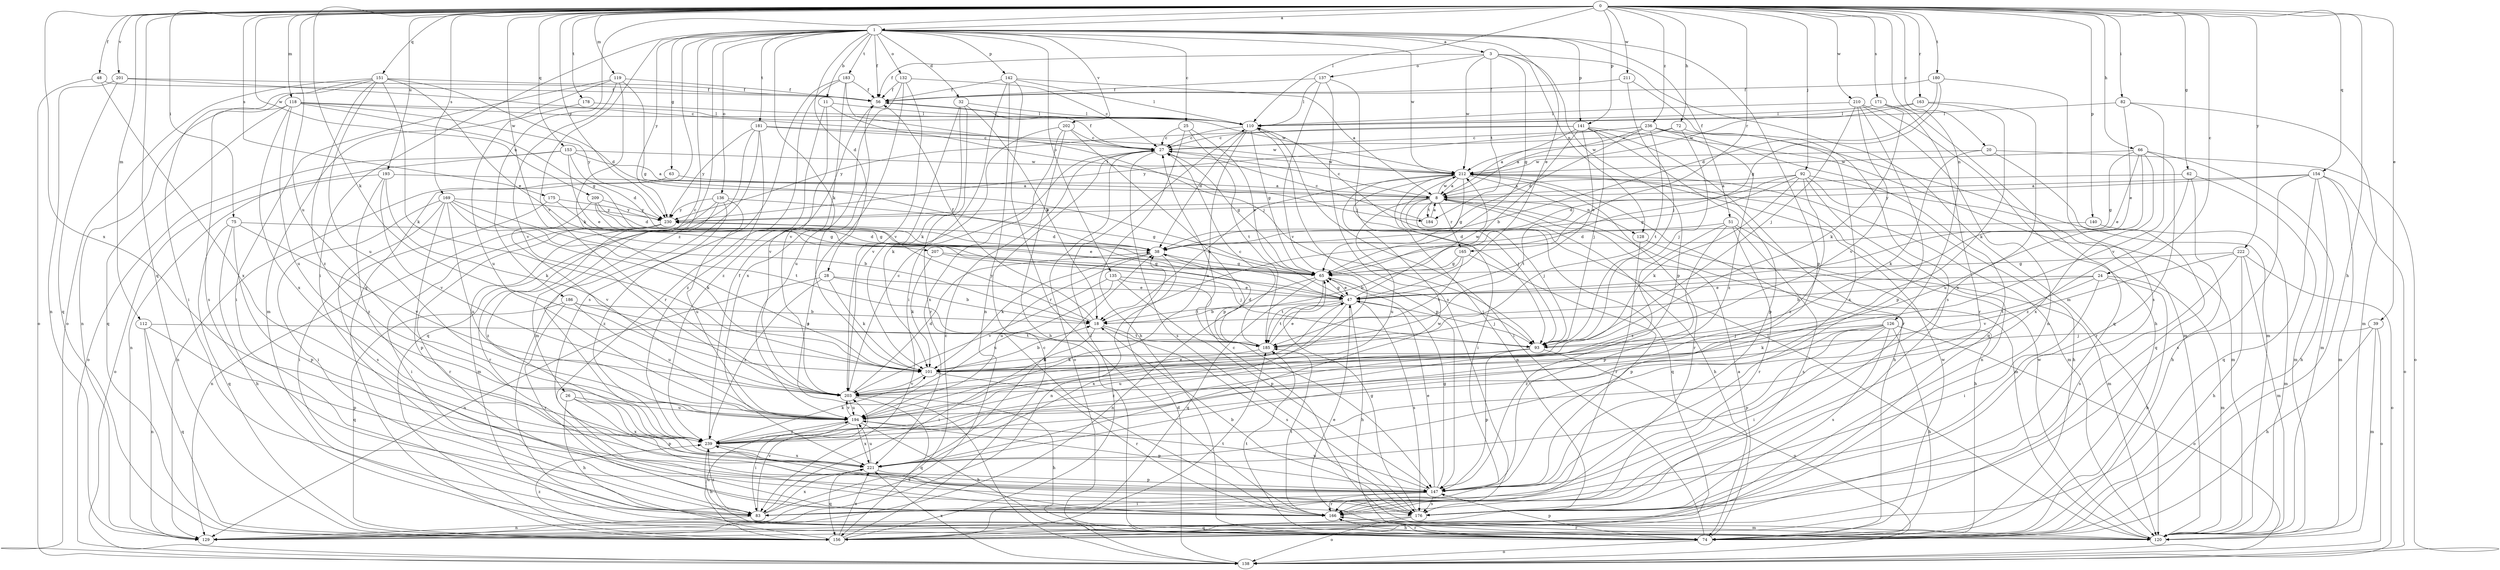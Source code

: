 strict digraph  {
0;
1;
3;
8;
11;
18;
20;
24;
25;
26;
27;
28;
32;
38;
39;
47;
48;
51;
56;
62;
63;
65;
66;
72;
74;
75;
82;
83;
92;
93;
101;
110;
112;
118;
119;
120;
126;
128;
129;
132;
135;
136;
137;
138;
140;
141;
142;
147;
151;
153;
154;
156;
163;
165;
166;
169;
171;
175;
176;
178;
180;
181;
183;
184;
185;
186;
193;
194;
201;
202;
203;
207;
209;
210;
211;
212;
221;
222;
230;
236;
239;
0 -> 1  [label=a];
0 -> 20  [label=c];
0 -> 24  [label=c];
0 -> 39  [label=e];
0 -> 48  [label=f];
0 -> 62  [label=g];
0 -> 66  [label=h];
0 -> 72  [label=h];
0 -> 74  [label=h];
0 -> 75  [label=i];
0 -> 82  [label=i];
0 -> 92  [label=j];
0 -> 101  [label=k];
0 -> 110  [label=l];
0 -> 112  [label=m];
0 -> 118  [label=m];
0 -> 119  [label=m];
0 -> 126  [label=n];
0 -> 140  [label=p];
0 -> 141  [label=p];
0 -> 151  [label=q];
0 -> 153  [label=q];
0 -> 154  [label=q];
0 -> 156  [label=q];
0 -> 163  [label=r];
0 -> 165  [label=r];
0 -> 169  [label=s];
0 -> 171  [label=s];
0 -> 175  [label=s];
0 -> 178  [label=t];
0 -> 180  [label=t];
0 -> 186  [label=u];
0 -> 193  [label=u];
0 -> 194  [label=u];
0 -> 201  [label=v];
0 -> 207  [label=w];
0 -> 209  [label=w];
0 -> 210  [label=w];
0 -> 211  [label=w];
0 -> 221  [label=x];
0 -> 222  [label=y];
0 -> 230  [label=y];
0 -> 236  [label=z];
1 -> 3  [label=a];
1 -> 11  [label=b];
1 -> 25  [label=c];
1 -> 26  [label=c];
1 -> 28  [label=d];
1 -> 32  [label=d];
1 -> 47  [label=e];
1 -> 51  [label=f];
1 -> 56  [label=f];
1 -> 63  [label=g];
1 -> 83  [label=i];
1 -> 101  [label=k];
1 -> 132  [label=o];
1 -> 135  [label=o];
1 -> 136  [label=o];
1 -> 141  [label=p];
1 -> 142  [label=p];
1 -> 147  [label=p];
1 -> 156  [label=q];
1 -> 181  [label=t];
1 -> 183  [label=t];
1 -> 202  [label=v];
1 -> 203  [label=v];
1 -> 212  [label=w];
1 -> 230  [label=y];
1 -> 239  [label=z];
3 -> 56  [label=f];
3 -> 65  [label=g];
3 -> 120  [label=m];
3 -> 128  [label=n];
3 -> 137  [label=o];
3 -> 147  [label=p];
3 -> 184  [label=t];
3 -> 212  [label=w];
8 -> 27  [label=c];
8 -> 74  [label=h];
8 -> 93  [label=j];
8 -> 120  [label=m];
8 -> 128  [label=n];
8 -> 156  [label=q];
8 -> 165  [label=r];
8 -> 184  [label=t];
8 -> 194  [label=u];
8 -> 212  [label=w];
8 -> 230  [label=y];
11 -> 110  [label=l];
11 -> 184  [label=t];
11 -> 203  [label=v];
11 -> 239  [label=z];
18 -> 56  [label=f];
18 -> 83  [label=i];
18 -> 176  [label=s];
18 -> 185  [label=t];
18 -> 230  [label=y];
20 -> 101  [label=k];
20 -> 138  [label=o];
20 -> 156  [label=q];
20 -> 212  [label=w];
24 -> 18  [label=b];
24 -> 47  [label=e];
24 -> 74  [label=h];
24 -> 83  [label=i];
24 -> 120  [label=m];
24 -> 185  [label=t];
25 -> 27  [label=c];
25 -> 47  [label=e];
25 -> 74  [label=h];
25 -> 185  [label=t];
26 -> 74  [label=h];
26 -> 147  [label=p];
26 -> 194  [label=u];
26 -> 221  [label=x];
27 -> 56  [label=f];
27 -> 65  [label=g];
27 -> 138  [label=o];
27 -> 176  [label=s];
27 -> 212  [label=w];
28 -> 18  [label=b];
28 -> 47  [label=e];
28 -> 101  [label=k];
28 -> 129  [label=n];
28 -> 239  [label=z];
32 -> 18  [label=b];
32 -> 101  [label=k];
32 -> 110  [label=l];
32 -> 166  [label=r];
32 -> 203  [label=v];
38 -> 65  [label=g];
38 -> 101  [label=k];
38 -> 129  [label=n];
38 -> 194  [label=u];
39 -> 74  [label=h];
39 -> 93  [label=j];
39 -> 120  [label=m];
39 -> 138  [label=o];
47 -> 18  [label=b];
47 -> 65  [label=g];
47 -> 74  [label=h];
47 -> 93  [label=j];
47 -> 176  [label=s];
47 -> 185  [label=t];
47 -> 212  [label=w];
47 -> 221  [label=x];
48 -> 56  [label=f];
48 -> 138  [label=o];
48 -> 221  [label=x];
51 -> 38  [label=d];
51 -> 120  [label=m];
51 -> 147  [label=p];
51 -> 166  [label=r];
51 -> 176  [label=s];
51 -> 239  [label=z];
56 -> 110  [label=l];
56 -> 194  [label=u];
62 -> 8  [label=a];
62 -> 74  [label=h];
62 -> 120  [label=m];
62 -> 239  [label=z];
63 -> 8  [label=a];
63 -> 129  [label=n];
65 -> 47  [label=e];
65 -> 93  [label=j];
65 -> 129  [label=n];
65 -> 156  [label=q];
65 -> 185  [label=t];
66 -> 47  [label=e];
66 -> 65  [label=g];
66 -> 120  [label=m];
66 -> 166  [label=r];
66 -> 194  [label=u];
66 -> 212  [label=w];
66 -> 221  [label=x];
72 -> 27  [label=c];
72 -> 93  [label=j];
72 -> 212  [label=w];
72 -> 221  [label=x];
74 -> 8  [label=a];
74 -> 47  [label=e];
74 -> 110  [label=l];
74 -> 138  [label=o];
74 -> 147  [label=p];
74 -> 166  [label=r];
74 -> 185  [label=t];
74 -> 212  [label=w];
75 -> 38  [label=d];
75 -> 74  [label=h];
75 -> 147  [label=p];
75 -> 156  [label=q];
75 -> 203  [label=v];
82 -> 47  [label=e];
82 -> 110  [label=l];
82 -> 120  [label=m];
82 -> 203  [label=v];
83 -> 27  [label=c];
83 -> 129  [label=n];
83 -> 203  [label=v];
83 -> 221  [label=x];
83 -> 239  [label=z];
92 -> 8  [label=a];
92 -> 38  [label=d];
92 -> 65  [label=g];
92 -> 74  [label=h];
92 -> 101  [label=k];
92 -> 120  [label=m];
92 -> 129  [label=n];
92 -> 239  [label=z];
93 -> 101  [label=k];
93 -> 138  [label=o];
93 -> 147  [label=p];
93 -> 194  [label=u];
93 -> 239  [label=z];
101 -> 18  [label=b];
101 -> 166  [label=r];
101 -> 203  [label=v];
110 -> 27  [label=c];
110 -> 38  [label=d];
110 -> 65  [label=g];
110 -> 147  [label=p];
110 -> 194  [label=u];
112 -> 129  [label=n];
112 -> 147  [label=p];
112 -> 156  [label=q];
112 -> 185  [label=t];
118 -> 65  [label=g];
118 -> 110  [label=l];
118 -> 129  [label=n];
118 -> 156  [label=q];
118 -> 194  [label=u];
118 -> 212  [label=w];
118 -> 221  [label=x];
118 -> 230  [label=y];
119 -> 56  [label=f];
119 -> 65  [label=g];
119 -> 83  [label=i];
119 -> 101  [label=k];
119 -> 120  [label=m];
119 -> 203  [label=v];
120 -> 27  [label=c];
120 -> 110  [label=l];
120 -> 166  [label=r];
120 -> 212  [label=w];
126 -> 74  [label=h];
126 -> 83  [label=i];
126 -> 93  [label=j];
126 -> 101  [label=k];
126 -> 138  [label=o];
126 -> 147  [label=p];
126 -> 176  [label=s];
126 -> 239  [label=z];
128 -> 74  [label=h];
128 -> 166  [label=r];
132 -> 27  [label=c];
132 -> 56  [label=f];
132 -> 138  [label=o];
132 -> 203  [label=v];
132 -> 221  [label=x];
135 -> 47  [label=e];
135 -> 147  [label=p];
135 -> 185  [label=t];
135 -> 194  [label=u];
135 -> 203  [label=v];
136 -> 65  [label=g];
136 -> 120  [label=m];
136 -> 166  [label=r];
136 -> 194  [label=u];
136 -> 230  [label=y];
136 -> 239  [label=z];
137 -> 56  [label=f];
137 -> 93  [label=j];
137 -> 110  [label=l];
137 -> 176  [label=s];
137 -> 203  [label=v];
138 -> 38  [label=d];
138 -> 221  [label=x];
140 -> 38  [label=d];
140 -> 120  [label=m];
141 -> 8  [label=a];
141 -> 18  [label=b];
141 -> 27  [label=c];
141 -> 47  [label=e];
141 -> 93  [label=j];
141 -> 120  [label=m];
141 -> 147  [label=p];
141 -> 166  [label=r];
141 -> 230  [label=y];
142 -> 8  [label=a];
142 -> 56  [label=f];
142 -> 83  [label=i];
142 -> 110  [label=l];
142 -> 129  [label=n];
142 -> 166  [label=r];
147 -> 47  [label=e];
147 -> 65  [label=g];
147 -> 83  [label=i];
147 -> 166  [label=r];
147 -> 176  [label=s];
147 -> 194  [label=u];
151 -> 38  [label=d];
151 -> 47  [label=e];
151 -> 56  [label=f];
151 -> 83  [label=i];
151 -> 101  [label=k];
151 -> 138  [label=o];
151 -> 176  [label=s];
151 -> 194  [label=u];
151 -> 239  [label=z];
153 -> 8  [label=a];
153 -> 38  [label=d];
153 -> 47  [label=e];
153 -> 129  [label=n];
153 -> 138  [label=o];
153 -> 212  [label=w];
154 -> 8  [label=a];
154 -> 74  [label=h];
154 -> 120  [label=m];
154 -> 138  [label=o];
154 -> 156  [label=q];
154 -> 176  [label=s];
154 -> 230  [label=y];
156 -> 27  [label=c];
156 -> 110  [label=l];
156 -> 185  [label=t];
156 -> 194  [label=u];
156 -> 221  [label=x];
156 -> 239  [label=z];
163 -> 101  [label=k];
163 -> 110  [label=l];
163 -> 212  [label=w];
163 -> 221  [label=x];
165 -> 18  [label=b];
165 -> 65  [label=g];
165 -> 147  [label=p];
165 -> 185  [label=t];
166 -> 74  [label=h];
166 -> 120  [label=m];
166 -> 185  [label=t];
166 -> 239  [label=z];
169 -> 18  [label=b];
169 -> 83  [label=i];
169 -> 101  [label=k];
169 -> 147  [label=p];
169 -> 176  [label=s];
169 -> 185  [label=t];
169 -> 194  [label=u];
169 -> 230  [label=y];
171 -> 101  [label=k];
171 -> 110  [label=l];
171 -> 156  [label=q];
171 -> 166  [label=r];
175 -> 65  [label=g];
175 -> 83  [label=i];
175 -> 230  [label=y];
176 -> 18  [label=b];
176 -> 65  [label=g];
176 -> 138  [label=o];
176 -> 156  [label=q];
178 -> 110  [label=l];
178 -> 194  [label=u];
180 -> 38  [label=d];
180 -> 56  [label=f];
180 -> 65  [label=g];
180 -> 176  [label=s];
181 -> 27  [label=c];
181 -> 120  [label=m];
181 -> 156  [label=q];
181 -> 212  [label=w];
181 -> 230  [label=y];
181 -> 239  [label=z];
183 -> 56  [label=f];
183 -> 93  [label=j];
183 -> 166  [label=r];
183 -> 176  [label=s];
183 -> 203  [label=v];
184 -> 8  [label=a];
184 -> 27  [label=c];
185 -> 27  [label=c];
185 -> 38  [label=d];
185 -> 47  [label=e];
185 -> 101  [label=k];
186 -> 18  [label=b];
186 -> 93  [label=j];
186 -> 156  [label=q];
186 -> 166  [label=r];
186 -> 194  [label=u];
193 -> 8  [label=a];
193 -> 101  [label=k];
193 -> 138  [label=o];
193 -> 203  [label=v];
193 -> 239  [label=z];
194 -> 47  [label=e];
194 -> 74  [label=h];
194 -> 83  [label=i];
194 -> 147  [label=p];
194 -> 203  [label=v];
194 -> 221  [label=x];
194 -> 239  [label=z];
201 -> 27  [label=c];
201 -> 56  [label=f];
201 -> 129  [label=n];
201 -> 156  [label=q];
202 -> 27  [label=c];
202 -> 74  [label=h];
202 -> 101  [label=k];
202 -> 147  [label=p];
202 -> 221  [label=x];
203 -> 27  [label=c];
203 -> 38  [label=d];
203 -> 74  [label=h];
203 -> 156  [label=q];
203 -> 194  [label=u];
207 -> 65  [label=g];
207 -> 93  [label=j];
207 -> 101  [label=k];
209 -> 38  [label=d];
209 -> 47  [label=e];
209 -> 65  [label=g];
209 -> 203  [label=v];
209 -> 230  [label=y];
210 -> 74  [label=h];
210 -> 93  [label=j];
210 -> 110  [label=l];
210 -> 129  [label=n];
210 -> 147  [label=p];
210 -> 203  [label=v];
211 -> 56  [label=f];
211 -> 93  [label=j];
211 -> 176  [label=s];
212 -> 8  [label=a];
212 -> 18  [label=b];
212 -> 65  [label=g];
212 -> 74  [label=h];
212 -> 83  [label=i];
212 -> 93  [label=j];
212 -> 120  [label=m];
212 -> 129  [label=n];
212 -> 166  [label=r];
212 -> 185  [label=t];
221 -> 38  [label=d];
221 -> 147  [label=p];
221 -> 156  [label=q];
221 -> 194  [label=u];
221 -> 212  [label=w];
222 -> 65  [label=g];
222 -> 74  [label=h];
222 -> 120  [label=m];
222 -> 138  [label=o];
222 -> 176  [label=s];
222 -> 203  [label=v];
230 -> 38  [label=d];
230 -> 83  [label=i];
230 -> 129  [label=n];
230 -> 166  [label=r];
230 -> 239  [label=z];
236 -> 8  [label=a];
236 -> 27  [label=c];
236 -> 38  [label=d];
236 -> 120  [label=m];
236 -> 156  [label=q];
236 -> 185  [label=t];
236 -> 230  [label=y];
236 -> 239  [label=z];
239 -> 56  [label=f];
239 -> 74  [label=h];
239 -> 101  [label=k];
239 -> 221  [label=x];
}
